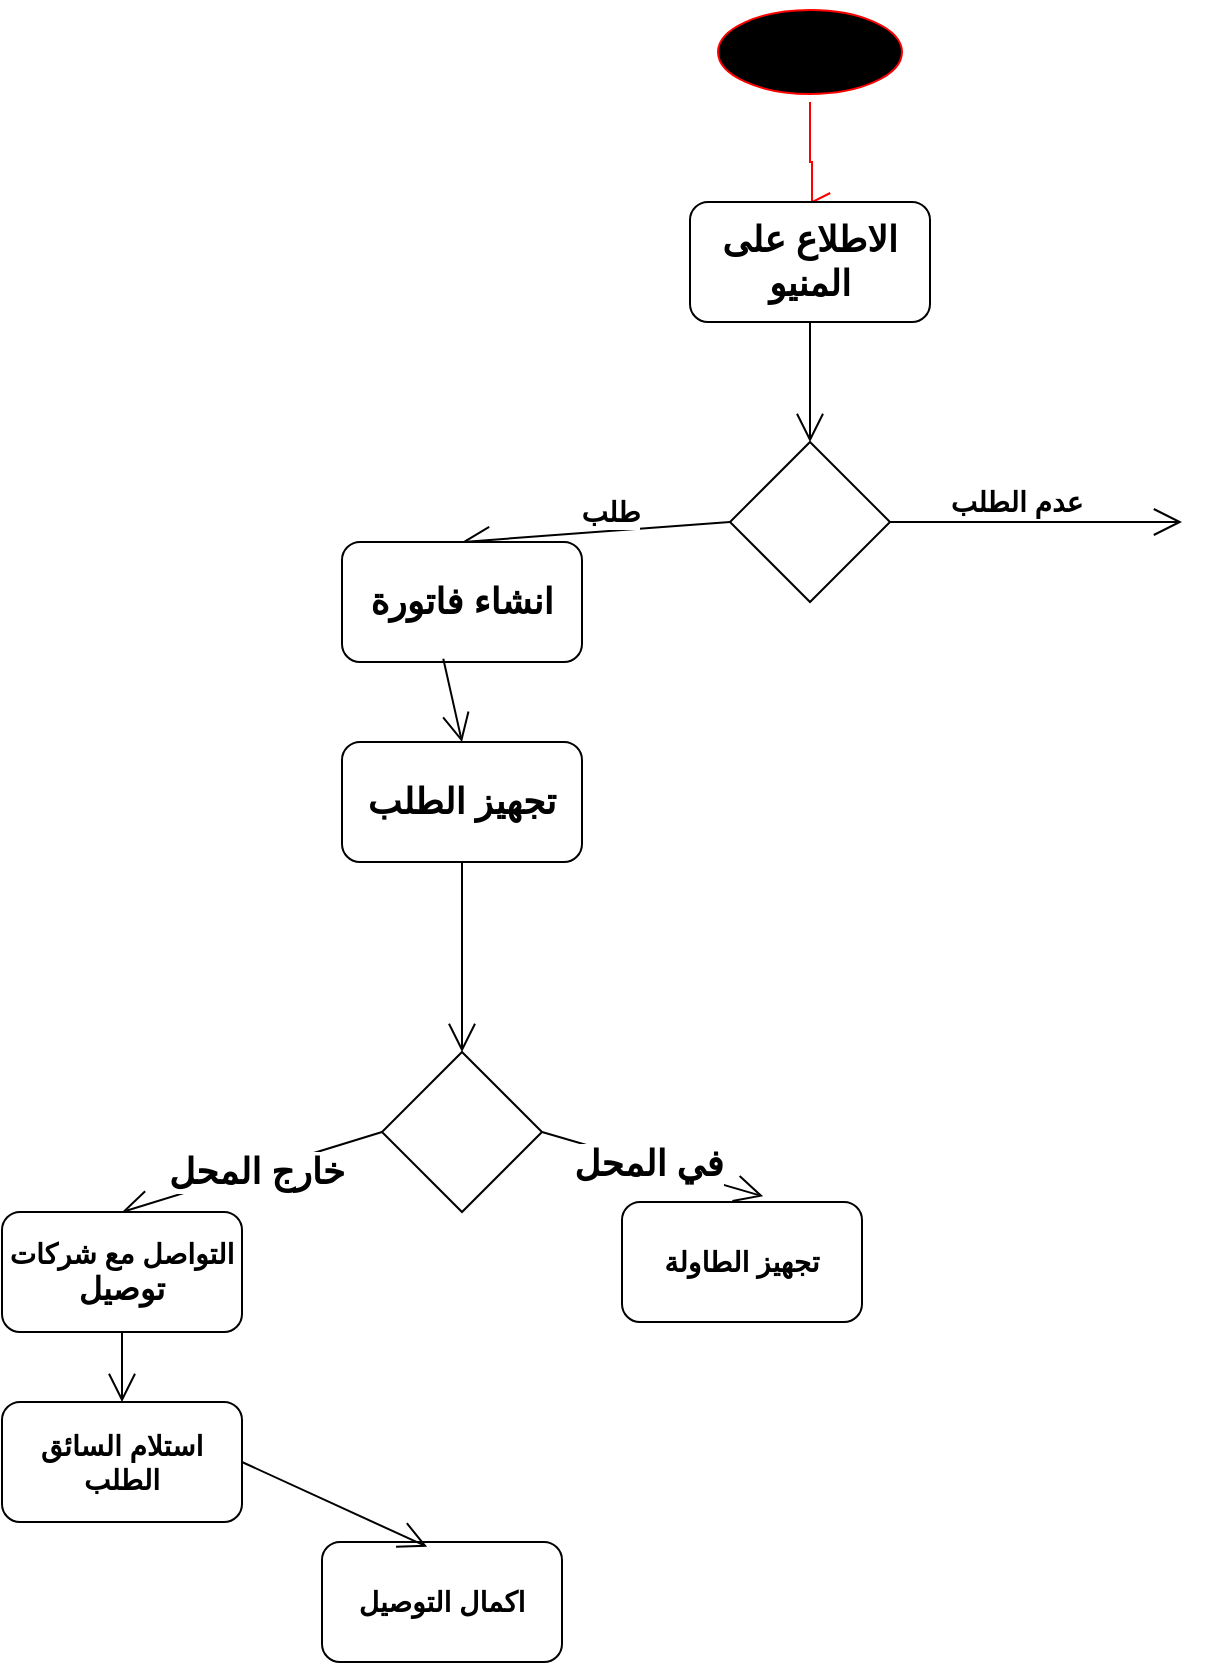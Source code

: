 <mxfile version="26.2.14">
  <diagram name="Page-1" id="TdrzcOV-UNlIRKtFkZLf">
    <mxGraphModel dx="1281" dy="616" grid="1" gridSize="10" guides="1" tooltips="1" connect="1" arrows="1" fold="1" page="1" pageScale="1" pageWidth="827" pageHeight="1169" math="0" shadow="0">
      <root>
        <mxCell id="0" />
        <mxCell id="1" parent="0" />
        <mxCell id="bgS8-4ASuz-KEyf1Ljvr-1" value="" style="ellipse;html=1;shape=startState;fillColor=#000000;strokeColor=#ff0000;" parent="1" vertex="1">
          <mxGeometry x="414" y="20" width="100" height="50" as="geometry" />
        </mxCell>
        <mxCell id="bgS8-4ASuz-KEyf1Ljvr-2" value="" style="edgeStyle=orthogonalEdgeStyle;html=1;verticalAlign=bottom;endArrow=open;endSize=8;strokeColor=#ff0000;rounded=0;entryX=0.5;entryY=0;entryDx=0;entryDy=0;" parent="1" source="bgS8-4ASuz-KEyf1Ljvr-1" edge="1" target="kAa6bXmPHWRR-01voxHk-1">
          <mxGeometry relative="1" as="geometry">
            <mxPoint x="464" y="130" as="targetPoint" />
            <Array as="points">
              <mxPoint x="464" y="100" />
              <mxPoint x="465" y="100" />
            </Array>
          </mxGeometry>
        </mxCell>
        <mxCell id="kAa6bXmPHWRR-01voxHk-1" value="&lt;font style=&quot;font-size: 18px;&quot;&gt;&lt;b&gt;الاطلاع على المنيو&lt;/b&gt;&lt;/font&gt;" style="rounded=1;whiteSpace=wrap;html=1;" vertex="1" parent="1">
          <mxGeometry x="404" y="120" width="120" height="60" as="geometry" />
        </mxCell>
        <mxCell id="kAa6bXmPHWRR-01voxHk-2" value="" style="rhombus;whiteSpace=wrap;html=1;" vertex="1" parent="1">
          <mxGeometry x="424" y="240" width="80" height="80" as="geometry" />
        </mxCell>
        <mxCell id="kAa6bXmPHWRR-01voxHk-3" value="" style="endArrow=open;endFill=1;endSize=12;html=1;rounded=0;exitX=0.5;exitY=1;exitDx=0;exitDy=0;entryX=0.5;entryY=0;entryDx=0;entryDy=0;" edge="1" parent="1" source="kAa6bXmPHWRR-01voxHk-1" target="kAa6bXmPHWRR-01voxHk-2">
          <mxGeometry width="160" relative="1" as="geometry">
            <mxPoint x="240" y="390" as="sourcePoint" />
            <mxPoint x="400" y="390" as="targetPoint" />
          </mxGeometry>
        </mxCell>
        <mxCell id="kAa6bXmPHWRR-01voxHk-4" value="" style="endArrow=open;endFill=1;endSize=12;html=1;rounded=0;exitX=0;exitY=0.5;exitDx=0;exitDy=0;entryX=0.5;entryY=0;entryDx=0;entryDy=0;" edge="1" parent="1" source="kAa6bXmPHWRR-01voxHk-2" target="kAa6bXmPHWRR-01voxHk-10">
          <mxGeometry width="160" relative="1" as="geometry">
            <mxPoint x="210" y="360" as="sourcePoint" />
            <mxPoint x="330" y="280" as="targetPoint" />
          </mxGeometry>
        </mxCell>
        <mxCell id="kAa6bXmPHWRR-01voxHk-6" value="&lt;font style=&quot;font-size: 14px;&quot;&gt;&lt;b&gt;طلب&lt;/b&gt;&lt;/font&gt;" style="edgeLabel;html=1;align=center;verticalAlign=middle;resizable=0;points=[];" vertex="1" connectable="0" parent="kAa6bXmPHWRR-01voxHk-4">
          <mxGeometry x="-0.102" y="-2" relative="1" as="geometry">
            <mxPoint y="-8" as="offset" />
          </mxGeometry>
        </mxCell>
        <mxCell id="kAa6bXmPHWRR-01voxHk-5" value="" style="endArrow=open;endFill=1;endSize=12;html=1;rounded=0;exitX=1;exitY=0.5;exitDx=0;exitDy=0;" edge="1" parent="1" source="kAa6bXmPHWRR-01voxHk-2">
          <mxGeometry width="160" relative="1" as="geometry">
            <mxPoint x="330" y="320" as="sourcePoint" />
            <mxPoint x="650" y="280" as="targetPoint" />
            <Array as="points" />
          </mxGeometry>
        </mxCell>
        <mxCell id="kAa6bXmPHWRR-01voxHk-7" value="&lt;font style=&quot;font-size: 14px;&quot;&gt;&lt;b style=&quot;&quot;&gt;عدم الطلب&lt;/b&gt;&lt;/font&gt;" style="edgeLabel;html=1;align=center;verticalAlign=middle;resizable=0;points=[];" vertex="1" connectable="0" parent="kAa6bXmPHWRR-01voxHk-5">
          <mxGeometry x="-0.174" y="-4" relative="1" as="geometry">
            <mxPoint x="2" y="-14" as="offset" />
          </mxGeometry>
        </mxCell>
        <mxCell id="kAa6bXmPHWRR-01voxHk-10" value="&lt;font style=&quot;font-size: 18px;&quot;&gt;&lt;b&gt;انشاء فاتورة&lt;/b&gt;&lt;/font&gt;" style="rounded=1;whiteSpace=wrap;html=1;" vertex="1" parent="1">
          <mxGeometry x="230" y="290" width="120" height="60" as="geometry" />
        </mxCell>
        <mxCell id="kAa6bXmPHWRR-01voxHk-11" value="&lt;font style=&quot;font-size: 18px;&quot;&gt;&lt;b&gt;تجهيز الطلب&lt;/b&gt;&lt;/font&gt;" style="rounded=1;whiteSpace=wrap;html=1;" vertex="1" parent="1">
          <mxGeometry x="230" y="390" width="120" height="60" as="geometry" />
        </mxCell>
        <mxCell id="kAa6bXmPHWRR-01voxHk-12" value="" style="endArrow=open;endFill=1;endSize=12;html=1;rounded=0;exitX=0.422;exitY=0.973;exitDx=0;exitDy=0;exitPerimeter=0;entryX=0.5;entryY=0;entryDx=0;entryDy=0;" edge="1" parent="1" source="kAa6bXmPHWRR-01voxHk-10" target="kAa6bXmPHWRR-01voxHk-11">
          <mxGeometry width="160" relative="1" as="geometry">
            <mxPoint x="70" y="500" as="sourcePoint" />
            <mxPoint x="230" y="500" as="targetPoint" />
          </mxGeometry>
        </mxCell>
        <mxCell id="kAa6bXmPHWRR-01voxHk-13" value="" style="endArrow=open;endFill=1;endSize=12;html=1;rounded=0;exitX=0.5;exitY=1;exitDx=0;exitDy=0;entryX=0.5;entryY=0;entryDx=0;entryDy=0;" edge="1" parent="1" source="kAa6bXmPHWRR-01voxHk-11" target="kAa6bXmPHWRR-01voxHk-14">
          <mxGeometry width="160" relative="1" as="geometry">
            <mxPoint x="260" y="540" as="sourcePoint" />
            <mxPoint x="290" y="530" as="targetPoint" />
          </mxGeometry>
        </mxCell>
        <mxCell id="kAa6bXmPHWRR-01voxHk-14" value="" style="rhombus;whiteSpace=wrap;html=1;" vertex="1" parent="1">
          <mxGeometry x="250" y="545" width="80" height="80" as="geometry" />
        </mxCell>
        <mxCell id="kAa6bXmPHWRR-01voxHk-15" value="" style="endArrow=open;endFill=1;endSize=12;html=1;rounded=0;exitX=1;exitY=0.5;exitDx=0;exitDy=0;entryX=0.588;entryY=-0.047;entryDx=0;entryDy=0;entryPerimeter=0;" edge="1" parent="1" source="kAa6bXmPHWRR-01voxHk-14" target="kAa6bXmPHWRR-01voxHk-19">
          <mxGeometry width="160" relative="1" as="geometry">
            <mxPoint x="340" y="590" as="sourcePoint" />
            <mxPoint x="430" y="590" as="targetPoint" />
          </mxGeometry>
        </mxCell>
        <mxCell id="kAa6bXmPHWRR-01voxHk-16" value="&lt;font style=&quot;font-size: 18px;&quot;&gt;&lt;b&gt;في المحل&lt;/b&gt;&lt;/font&gt;" style="edgeLabel;html=1;align=center;verticalAlign=middle;resizable=0;points=[];" vertex="1" connectable="0" parent="kAa6bXmPHWRR-01voxHk-15">
          <mxGeometry x="-0.044" relative="1" as="geometry">
            <mxPoint as="offset" />
          </mxGeometry>
        </mxCell>
        <mxCell id="kAa6bXmPHWRR-01voxHk-17" value="" style="endArrow=open;endFill=1;endSize=12;html=1;rounded=0;exitX=0;exitY=0.5;exitDx=0;exitDy=0;entryX=0.5;entryY=0;entryDx=0;entryDy=0;" edge="1" parent="1" source="kAa6bXmPHWRR-01voxHk-14" target="kAa6bXmPHWRR-01voxHk-20">
          <mxGeometry width="160" relative="1" as="geometry">
            <mxPoint x="70" y="670" as="sourcePoint" />
            <mxPoint x="130" y="590" as="targetPoint" />
          </mxGeometry>
        </mxCell>
        <mxCell id="kAa6bXmPHWRR-01voxHk-18" value="&lt;font style=&quot;font-size: 18px;&quot;&gt;&lt;b&gt;خارج المحل&lt;/b&gt;&lt;/font&gt;" style="edgeLabel;html=1;align=center;verticalAlign=middle;resizable=0;points=[];" vertex="1" connectable="0" parent="kAa6bXmPHWRR-01voxHk-17">
          <mxGeometry x="-0.03" relative="1" as="geometry">
            <mxPoint as="offset" />
          </mxGeometry>
        </mxCell>
        <mxCell id="kAa6bXmPHWRR-01voxHk-19" value="&lt;font style=&quot;font-size: 14px;&quot;&gt;&lt;b&gt;تجهيز الطاولة&lt;/b&gt;&lt;/font&gt;" style="rounded=1;whiteSpace=wrap;html=1;" vertex="1" parent="1">
          <mxGeometry x="370" y="620" width="120" height="60" as="geometry" />
        </mxCell>
        <mxCell id="kAa6bXmPHWRR-01voxHk-20" value="&lt;font style=&quot;font-size: 14px;&quot;&gt;&lt;b&gt;التواصل مع شركات&lt;/b&gt;&lt;/font&gt;&lt;div&gt;&lt;font size=&quot;3&quot;&gt;&lt;b&gt;توصيل&lt;/b&gt;&lt;/font&gt;&lt;/div&gt;" style="rounded=1;whiteSpace=wrap;html=1;" vertex="1" parent="1">
          <mxGeometry x="60" y="625" width="120" height="60" as="geometry" />
        </mxCell>
        <mxCell id="kAa6bXmPHWRR-01voxHk-21" value="&lt;b&gt;&lt;font style=&quot;font-size: 14px;&quot;&gt;استلام السائق الطلب&lt;/font&gt;&lt;/b&gt;" style="rounded=1;whiteSpace=wrap;html=1;" vertex="1" parent="1">
          <mxGeometry x="60" y="720" width="120" height="60" as="geometry" />
        </mxCell>
        <mxCell id="kAa6bXmPHWRR-01voxHk-22" value="" style="endArrow=open;endFill=1;endSize=12;html=1;rounded=0;exitX=0.5;exitY=1;exitDx=0;exitDy=0;entryX=0.5;entryY=0;entryDx=0;entryDy=0;" edge="1" parent="1" source="kAa6bXmPHWRR-01voxHk-20" target="kAa6bXmPHWRR-01voxHk-21">
          <mxGeometry width="160" relative="1" as="geometry">
            <mxPoint x="250" y="780" as="sourcePoint" />
            <mxPoint x="410" y="780" as="targetPoint" />
          </mxGeometry>
        </mxCell>
        <mxCell id="kAa6bXmPHWRR-01voxHk-23" value="&lt;font style=&quot;font-size: 14px;&quot;&gt;&lt;b style=&quot;&quot;&gt;اكمال التوصيل&lt;/b&gt;&lt;/font&gt;" style="rounded=1;whiteSpace=wrap;html=1;" vertex="1" parent="1">
          <mxGeometry x="220" y="790" width="120" height="60" as="geometry" />
        </mxCell>
        <mxCell id="kAa6bXmPHWRR-01voxHk-24" value="" style="endArrow=open;endFill=1;endSize=12;html=1;rounded=0;exitX=1;exitY=0.5;exitDx=0;exitDy=0;entryX=0.438;entryY=0.04;entryDx=0;entryDy=0;entryPerimeter=0;" edge="1" parent="1" source="kAa6bXmPHWRR-01voxHk-21" target="kAa6bXmPHWRR-01voxHk-23">
          <mxGeometry width="160" relative="1" as="geometry">
            <mxPoint x="50" y="910" as="sourcePoint" />
            <mxPoint x="210" y="910" as="targetPoint" />
          </mxGeometry>
        </mxCell>
      </root>
    </mxGraphModel>
  </diagram>
</mxfile>
